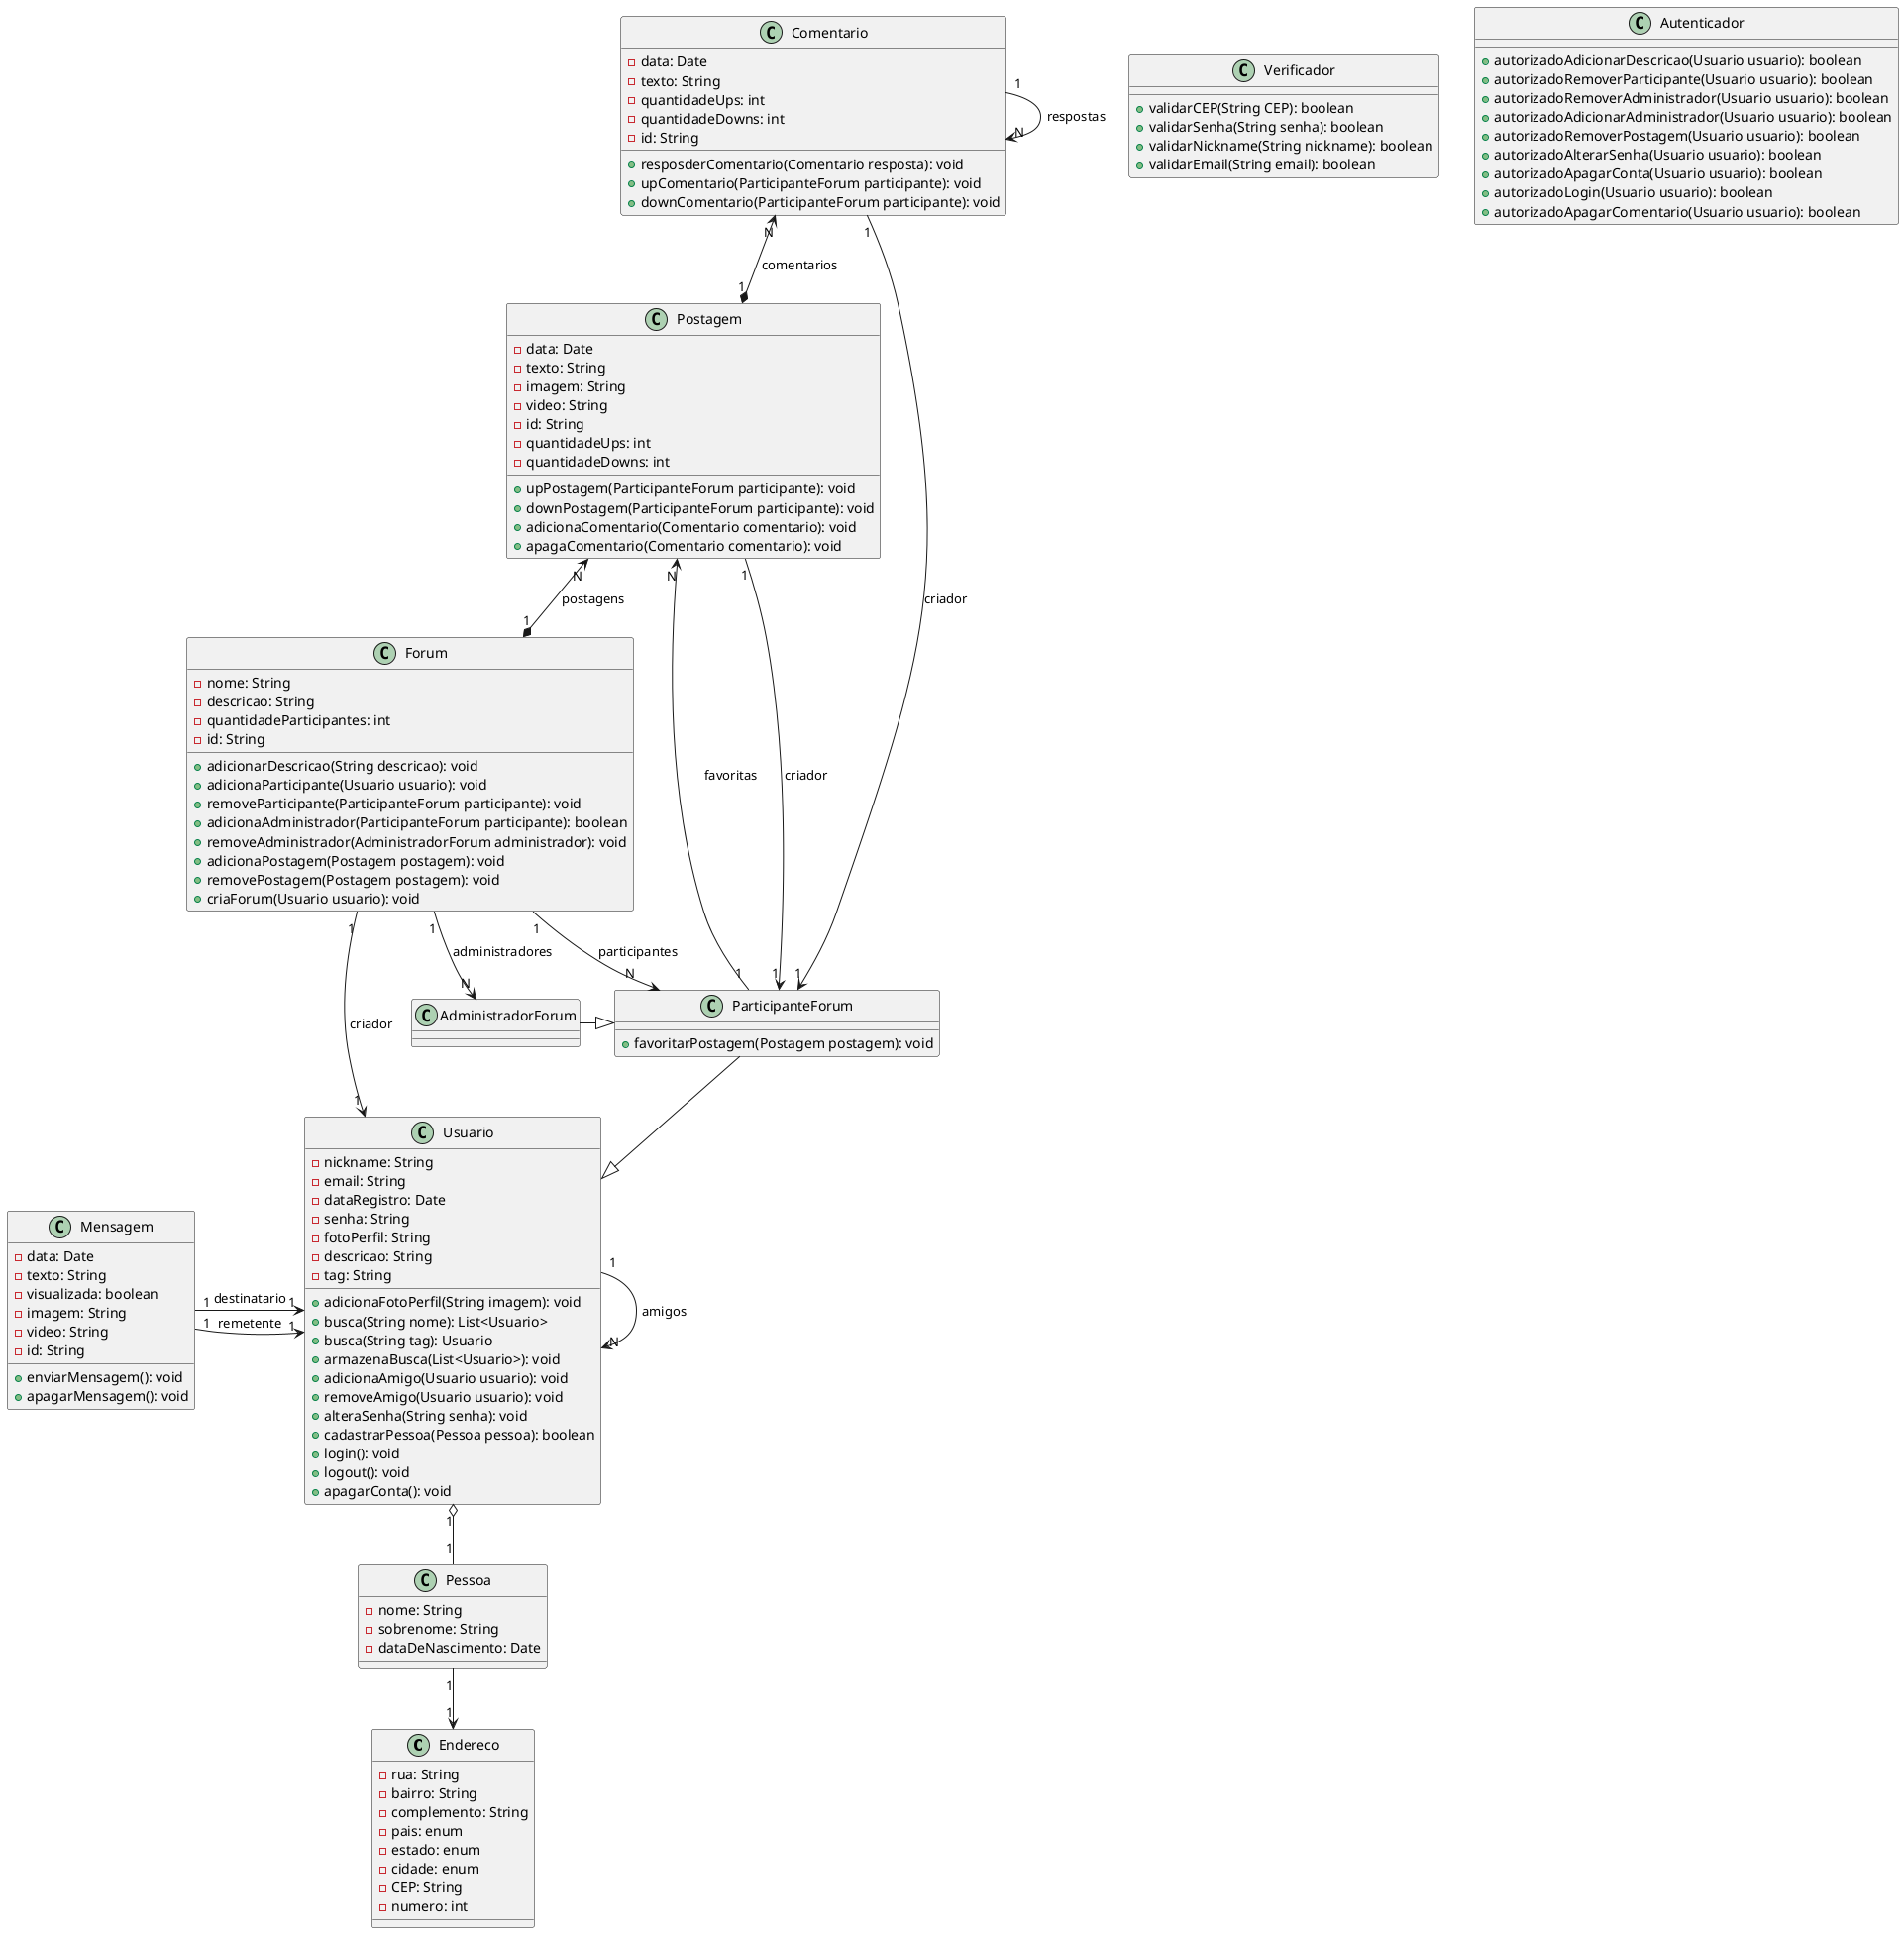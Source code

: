 @startuml diagrama

class Endereco {
-rua: String
-bairro: String
-complemento: String
-pais: enum
-estado: enum
-cidade: enum
-CEP: String
-numero: int
}

class Pessoa {
-nome: String
-sobrenome: String
-dataDeNascimento: Date
}

class Usuario {
-nickname: String
-email: String
-dataRegistro: Date
-senha: String
-fotoPerfil: String
-descricao: String
-tag: String
+adicionaFotoPerfil(String imagem): void
+busca(String nome): List<Usuario>
+busca(String tag): Usuario
+armazenaBusca(List<Usuario>): void
+adicionaAmigo(Usuario usuario): void
+removeAmigo(Usuario usuario): void
+alteraSenha(String senha): void
+cadastrarPessoa(Pessoa pessoa): boolean
+login(): void
+logout(): void
+apagarConta(): void
}

class Mensagem {
-data: Date
-texto: String
-visualizada: boolean
-imagem: String
-video: String
-id: String
+enviarMensagem(): void
+apagarMensagem(): void
}

class Forum {
-nome: String
-descricao: String
-quantidadeParticipantes: int
-id: String
+adicionarDescricao(String descricao): void
+adicionaParticipante(Usuario usuario): void
+removeParticipante(ParticipanteForum participante): void
+adicionaAdministrador(ParticipanteForum participante): boolean
+removeAdministrador(AdministradorForum administrador): void
+adicionaPostagem(Postagem postagem): void
+removePostagem(Postagem postagem): void
+criaForum(Usuario usuario): void
}

class Verificador {
+validarCEP(String CEP): boolean
+validarSenha(String senha): boolean
+validarNickname(String nickname): boolean
+validarEmail(String email): boolean
}

class Autenticador {
+autorizadoAdicionarDescricao(Usuario usuario): boolean
+autorizadoRemoverParticipante(Usuario usuario): boolean
+autorizadoRemoverAdministrador(Usuario usuario): boolean
+autorizadoAdicionarAdministrador(Usuario usuario): boolean
+autorizadoRemoverPostagem(Usuario usuario): boolean
+autorizadoAlterarSenha(Usuario usuario): boolean
+autorizadoApagarConta(Usuario usuario): boolean
+autorizadoLogin(Usuario usuario): boolean
+autorizadoApagarComentario(Usuario usuario): boolean
}

class AdministradorForum {
}

class ParticipanteForum {
+favoritarPostagem(Postagem postagem): void
}

class Comentario {
-data: Date
-texto: String
-quantidadeUps: int
-quantidadeDowns: int
-id: String
+resposderComentario(Comentario resposta): void
+upComentario(ParticipanteForum participante): void
+downComentario(ParticipanteForum participante): void
}

class Postagem {
-data: Date
-texto: String
-imagem: String
-video: String
-id: String
-quantidadeUps: int
-quantidadeDowns: int
+upPostagem(ParticipanteForum participante): void
+downPostagem(ParticipanteForum participante): void
+adicionaComentario(Comentario comentario): void
+apagaComentario(Comentario comentario): void
}  

Forum "1" --> "1" Usuario : criador
Comentario "1" --> "1" ParticipanteForum : criador
Postagem "1" --> "1" ParticipanteForum : criador
ParticipanteForum "1" --> "N" Postagem : favoritas
Postagem "1" *-up-> "N" Comentario : comentarios
Comentario "1" -right-> "N" Comentario : respostas
Forum "1" -down-> "N" ParticipanteForum : participantes
Forum "1" -down-> "N" AdministradorForum : administradores
Forum "1" *-up-> "N" Postagem : postagens
ParticipanteForum --|> Usuario
AdministradorForum -right-|> ParticipanteForum
Usuario "1" --> "N" Usuario : amigos
Usuario "1" o-down- "1" Pessoa
Pessoa "1" -down-> "1" Endereco
Mensagem "1" -right-> "1" Usuario : remetente
Mensagem "1" -right-> "1" Usuario : destinatario
@enduml